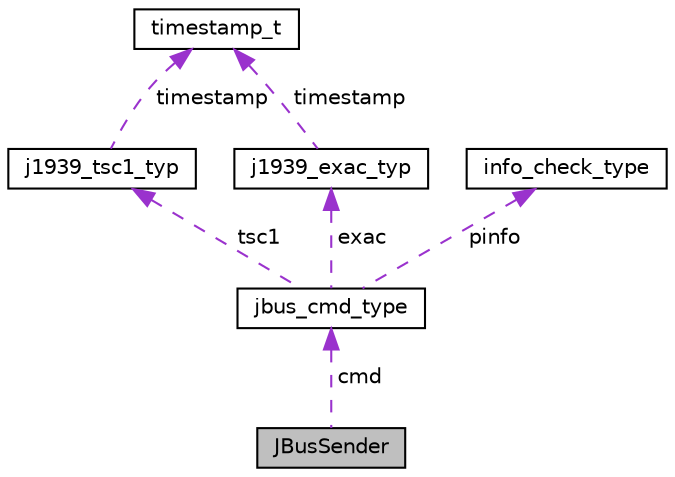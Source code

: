 digraph "JBusSender"
{
  edge [fontname="Helvetica",fontsize="10",labelfontname="Helvetica",labelfontsize="10"];
  node [fontname="Helvetica",fontsize="10",shape=record];
  Node5 [label="JBusSender",height=0.2,width=0.4,color="black", fillcolor="grey75", style="filled", fontcolor="black"];
  Node6 -> Node5 [dir="back",color="darkorchid3",fontsize="10",style="dashed",label=" cmd" ,fontname="Helvetica"];
  Node6 [label="jbus_cmd_type",height=0.2,width=0.4,color="black", fillcolor="white", style="filled",URL="$structjbus__cmd__type.html"];
  Node7 -> Node6 [dir="back",color="darkorchid3",fontsize="10",style="dashed",label=" tsc1" ,fontname="Helvetica"];
  Node7 [label="j1939_tsc1_typ",height=0.2,width=0.4,color="black", fillcolor="white", style="filled",URL="$structj1939__tsc1__typ.html"];
  Node8 -> Node7 [dir="back",color="darkorchid3",fontsize="10",style="dashed",label=" timestamp" ,fontname="Helvetica"];
  Node8 [label="timestamp_t",height=0.2,width=0.4,color="black", fillcolor="white", style="filled",URL="$structtimestamp__t.html"];
  Node9 -> Node6 [dir="back",color="darkorchid3",fontsize="10",style="dashed",label=" pinfo" ,fontname="Helvetica"];
  Node9 [label="info_check_type",height=0.2,width=0.4,color="black", fillcolor="white", style="filled",URL="$structinfo__check__type.html"];
  Node10 -> Node6 [dir="back",color="darkorchid3",fontsize="10",style="dashed",label=" exac" ,fontname="Helvetica"];
  Node10 [label="j1939_exac_typ",height=0.2,width=0.4,color="black", fillcolor="white", style="filled",URL="$structj1939__exac__typ.html"];
  Node8 -> Node10 [dir="back",color="darkorchid3",fontsize="10",style="dashed",label=" timestamp" ,fontname="Helvetica"];
}
